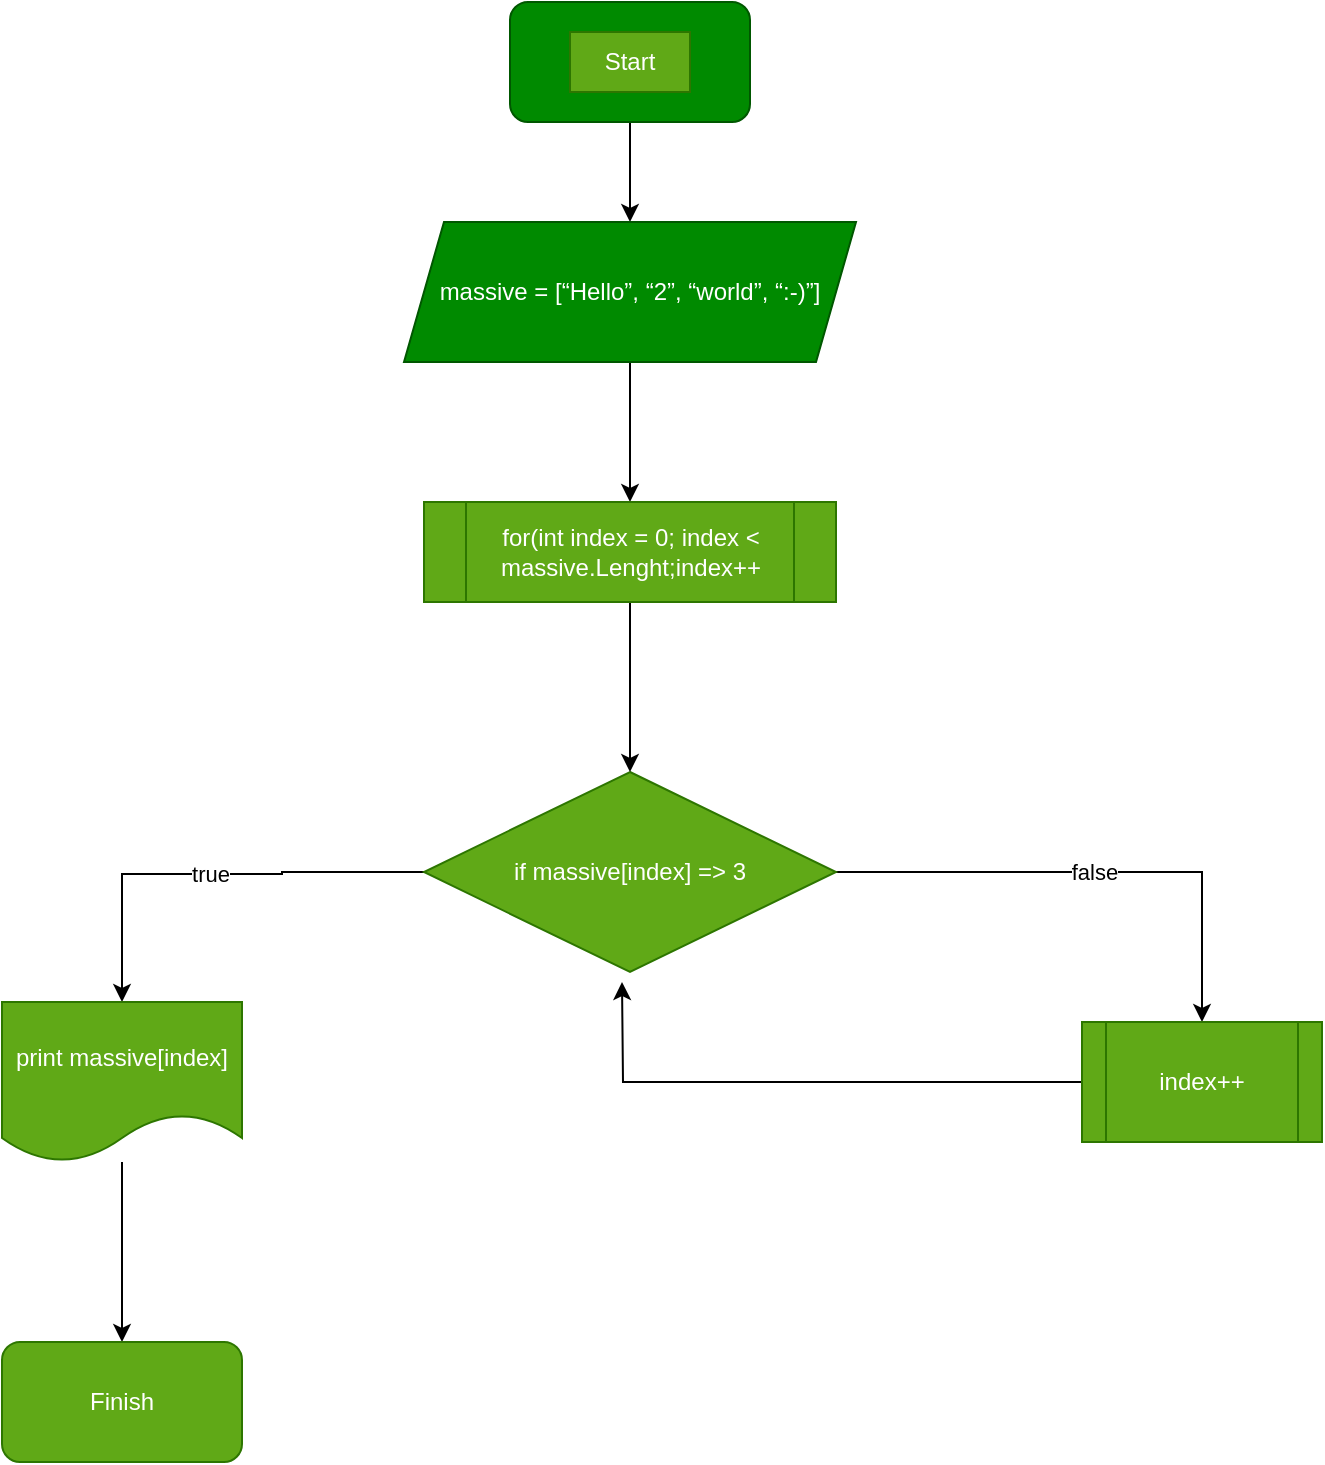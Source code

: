 <mxfile version="21.3.7" type="github">
  <diagram name="Страница 1" id="pXWp_sgLyXvckefl5owK">
    <mxGraphModel dx="996" dy="563" grid="1" gridSize="10" guides="1" tooltips="1" connect="1" arrows="1" fold="1" page="1" pageScale="1" pageWidth="827" pageHeight="1169" math="0" shadow="0">
      <root>
        <mxCell id="0" />
        <mxCell id="1" parent="0" />
        <mxCell id="qIlAw4OXE2ESYjvhZhYt-3" style="edgeStyle=orthogonalEdgeStyle;rounded=0;orthogonalLoop=1;jettySize=auto;html=1;" edge="1" parent="1" source="qIlAw4OXE2ESYjvhZhYt-1">
          <mxGeometry relative="1" as="geometry">
            <mxPoint x="414" y="310" as="targetPoint" />
          </mxGeometry>
        </mxCell>
        <mxCell id="qIlAw4OXE2ESYjvhZhYt-1" value="" style="rounded=1;whiteSpace=wrap;html=1;fillColor=#008a00;fontColor=#ffffff;strokeColor=#005700;" vertex="1" parent="1">
          <mxGeometry x="354" y="200" width="120" height="60" as="geometry" />
        </mxCell>
        <mxCell id="qIlAw4OXE2ESYjvhZhYt-2" value="Start" style="text;strokeColor=#2D7600;align=center;fillColor=#60a917;html=1;verticalAlign=middle;whiteSpace=wrap;rounded=0;fontColor=#ffffff;" vertex="1" parent="1">
          <mxGeometry x="384" y="215" width="60" height="30" as="geometry" />
        </mxCell>
        <mxCell id="qIlAw4OXE2ESYjvhZhYt-5" style="edgeStyle=orthogonalEdgeStyle;rounded=0;orthogonalLoop=1;jettySize=auto;html=1;" edge="1" parent="1" source="qIlAw4OXE2ESYjvhZhYt-4">
          <mxGeometry relative="1" as="geometry">
            <mxPoint x="414" y="450" as="targetPoint" />
          </mxGeometry>
        </mxCell>
        <mxCell id="qIlAw4OXE2ESYjvhZhYt-4" value="massive =&amp;nbsp;[“Hello”, “2”, “world”, “:-)”]&lt;br&gt;" style="shape=parallelogram;perimeter=parallelogramPerimeter;whiteSpace=wrap;html=1;fixedSize=1;fillColor=#008a00;fontColor=#ffffff;strokeColor=#005700;" vertex="1" parent="1">
          <mxGeometry x="301" y="310" width="226" height="70" as="geometry" />
        </mxCell>
        <mxCell id="qIlAw4OXE2ESYjvhZhYt-16" value="true" style="edgeStyle=orthogonalEdgeStyle;rounded=0;orthogonalLoop=1;jettySize=auto;html=1;entryX=0.5;entryY=0;entryDx=0;entryDy=0;" edge="1" parent="1" source="qIlAw4OXE2ESYjvhZhYt-7" target="qIlAw4OXE2ESYjvhZhYt-19">
          <mxGeometry relative="1" as="geometry">
            <mxPoint x="160" y="635" as="targetPoint" />
            <Array as="points">
              <mxPoint x="240" y="635" />
              <mxPoint x="240" y="636" />
              <mxPoint x="160" y="636" />
            </Array>
          </mxGeometry>
        </mxCell>
        <mxCell id="qIlAw4OXE2ESYjvhZhYt-21" value="false" style="edgeStyle=orthogonalEdgeStyle;rounded=0;orthogonalLoop=1;jettySize=auto;html=1;entryX=0.5;entryY=0;entryDx=0;entryDy=0;" edge="1" parent="1" source="qIlAw4OXE2ESYjvhZhYt-7" target="qIlAw4OXE2ESYjvhZhYt-22">
          <mxGeometry relative="1" as="geometry">
            <mxPoint x="700" y="635" as="targetPoint" />
          </mxGeometry>
        </mxCell>
        <mxCell id="qIlAw4OXE2ESYjvhZhYt-7" value="if massive[index] =&amp;gt; 3" style="rhombus;whiteSpace=wrap;html=1;fillColor=#60a917;fontColor=#ffffff;strokeColor=#2D7600;" vertex="1" parent="1">
          <mxGeometry x="311" y="585" width="206" height="100" as="geometry" />
        </mxCell>
        <mxCell id="qIlAw4OXE2ESYjvhZhYt-13" style="edgeStyle=orthogonalEdgeStyle;rounded=0;orthogonalLoop=1;jettySize=auto;html=1;" edge="1" parent="1" source="qIlAw4OXE2ESYjvhZhYt-12" target="qIlAw4OXE2ESYjvhZhYt-7">
          <mxGeometry relative="1" as="geometry" />
        </mxCell>
        <mxCell id="qIlAw4OXE2ESYjvhZhYt-12" value="for(int index = 0; index &amp;lt; massive.Lenght;index++" style="shape=process;whiteSpace=wrap;html=1;backgroundOutline=1;fillColor=#60a917;fontColor=#ffffff;strokeColor=#2D7600;" vertex="1" parent="1">
          <mxGeometry x="311" y="450" width="206" height="50" as="geometry" />
        </mxCell>
        <mxCell id="qIlAw4OXE2ESYjvhZhYt-25" value="" style="edgeStyle=orthogonalEdgeStyle;rounded=0;orthogonalLoop=1;jettySize=auto;html=1;" edge="1" parent="1" source="qIlAw4OXE2ESYjvhZhYt-19" target="qIlAw4OXE2ESYjvhZhYt-24">
          <mxGeometry relative="1" as="geometry" />
        </mxCell>
        <mxCell id="qIlAw4OXE2ESYjvhZhYt-19" value="print massive[index]" style="shape=document;whiteSpace=wrap;html=1;boundedLbl=1;fillColor=#60a917;fontColor=#ffffff;strokeColor=#2D7600;" vertex="1" parent="1">
          <mxGeometry x="100" y="700" width="120" height="80" as="geometry" />
        </mxCell>
        <mxCell id="qIlAw4OXE2ESYjvhZhYt-23" style="edgeStyle=orthogonalEdgeStyle;rounded=0;orthogonalLoop=1;jettySize=auto;html=1;" edge="1" parent="1" source="qIlAw4OXE2ESYjvhZhYt-22">
          <mxGeometry relative="1" as="geometry">
            <mxPoint x="410" y="690" as="targetPoint" />
          </mxGeometry>
        </mxCell>
        <mxCell id="qIlAw4OXE2ESYjvhZhYt-22" value="index++" style="shape=process;whiteSpace=wrap;html=1;backgroundOutline=1;fillColor=#60a917;fontColor=#ffffff;strokeColor=#2D7600;" vertex="1" parent="1">
          <mxGeometry x="640" y="710" width="120" height="60" as="geometry" />
        </mxCell>
        <mxCell id="qIlAw4OXE2ESYjvhZhYt-24" value="Finish" style="rounded=1;whiteSpace=wrap;html=1;fillColor=#60a917;strokeColor=#2D7600;fontColor=#ffffff;" vertex="1" parent="1">
          <mxGeometry x="100" y="870" width="120" height="60" as="geometry" />
        </mxCell>
      </root>
    </mxGraphModel>
  </diagram>
</mxfile>
